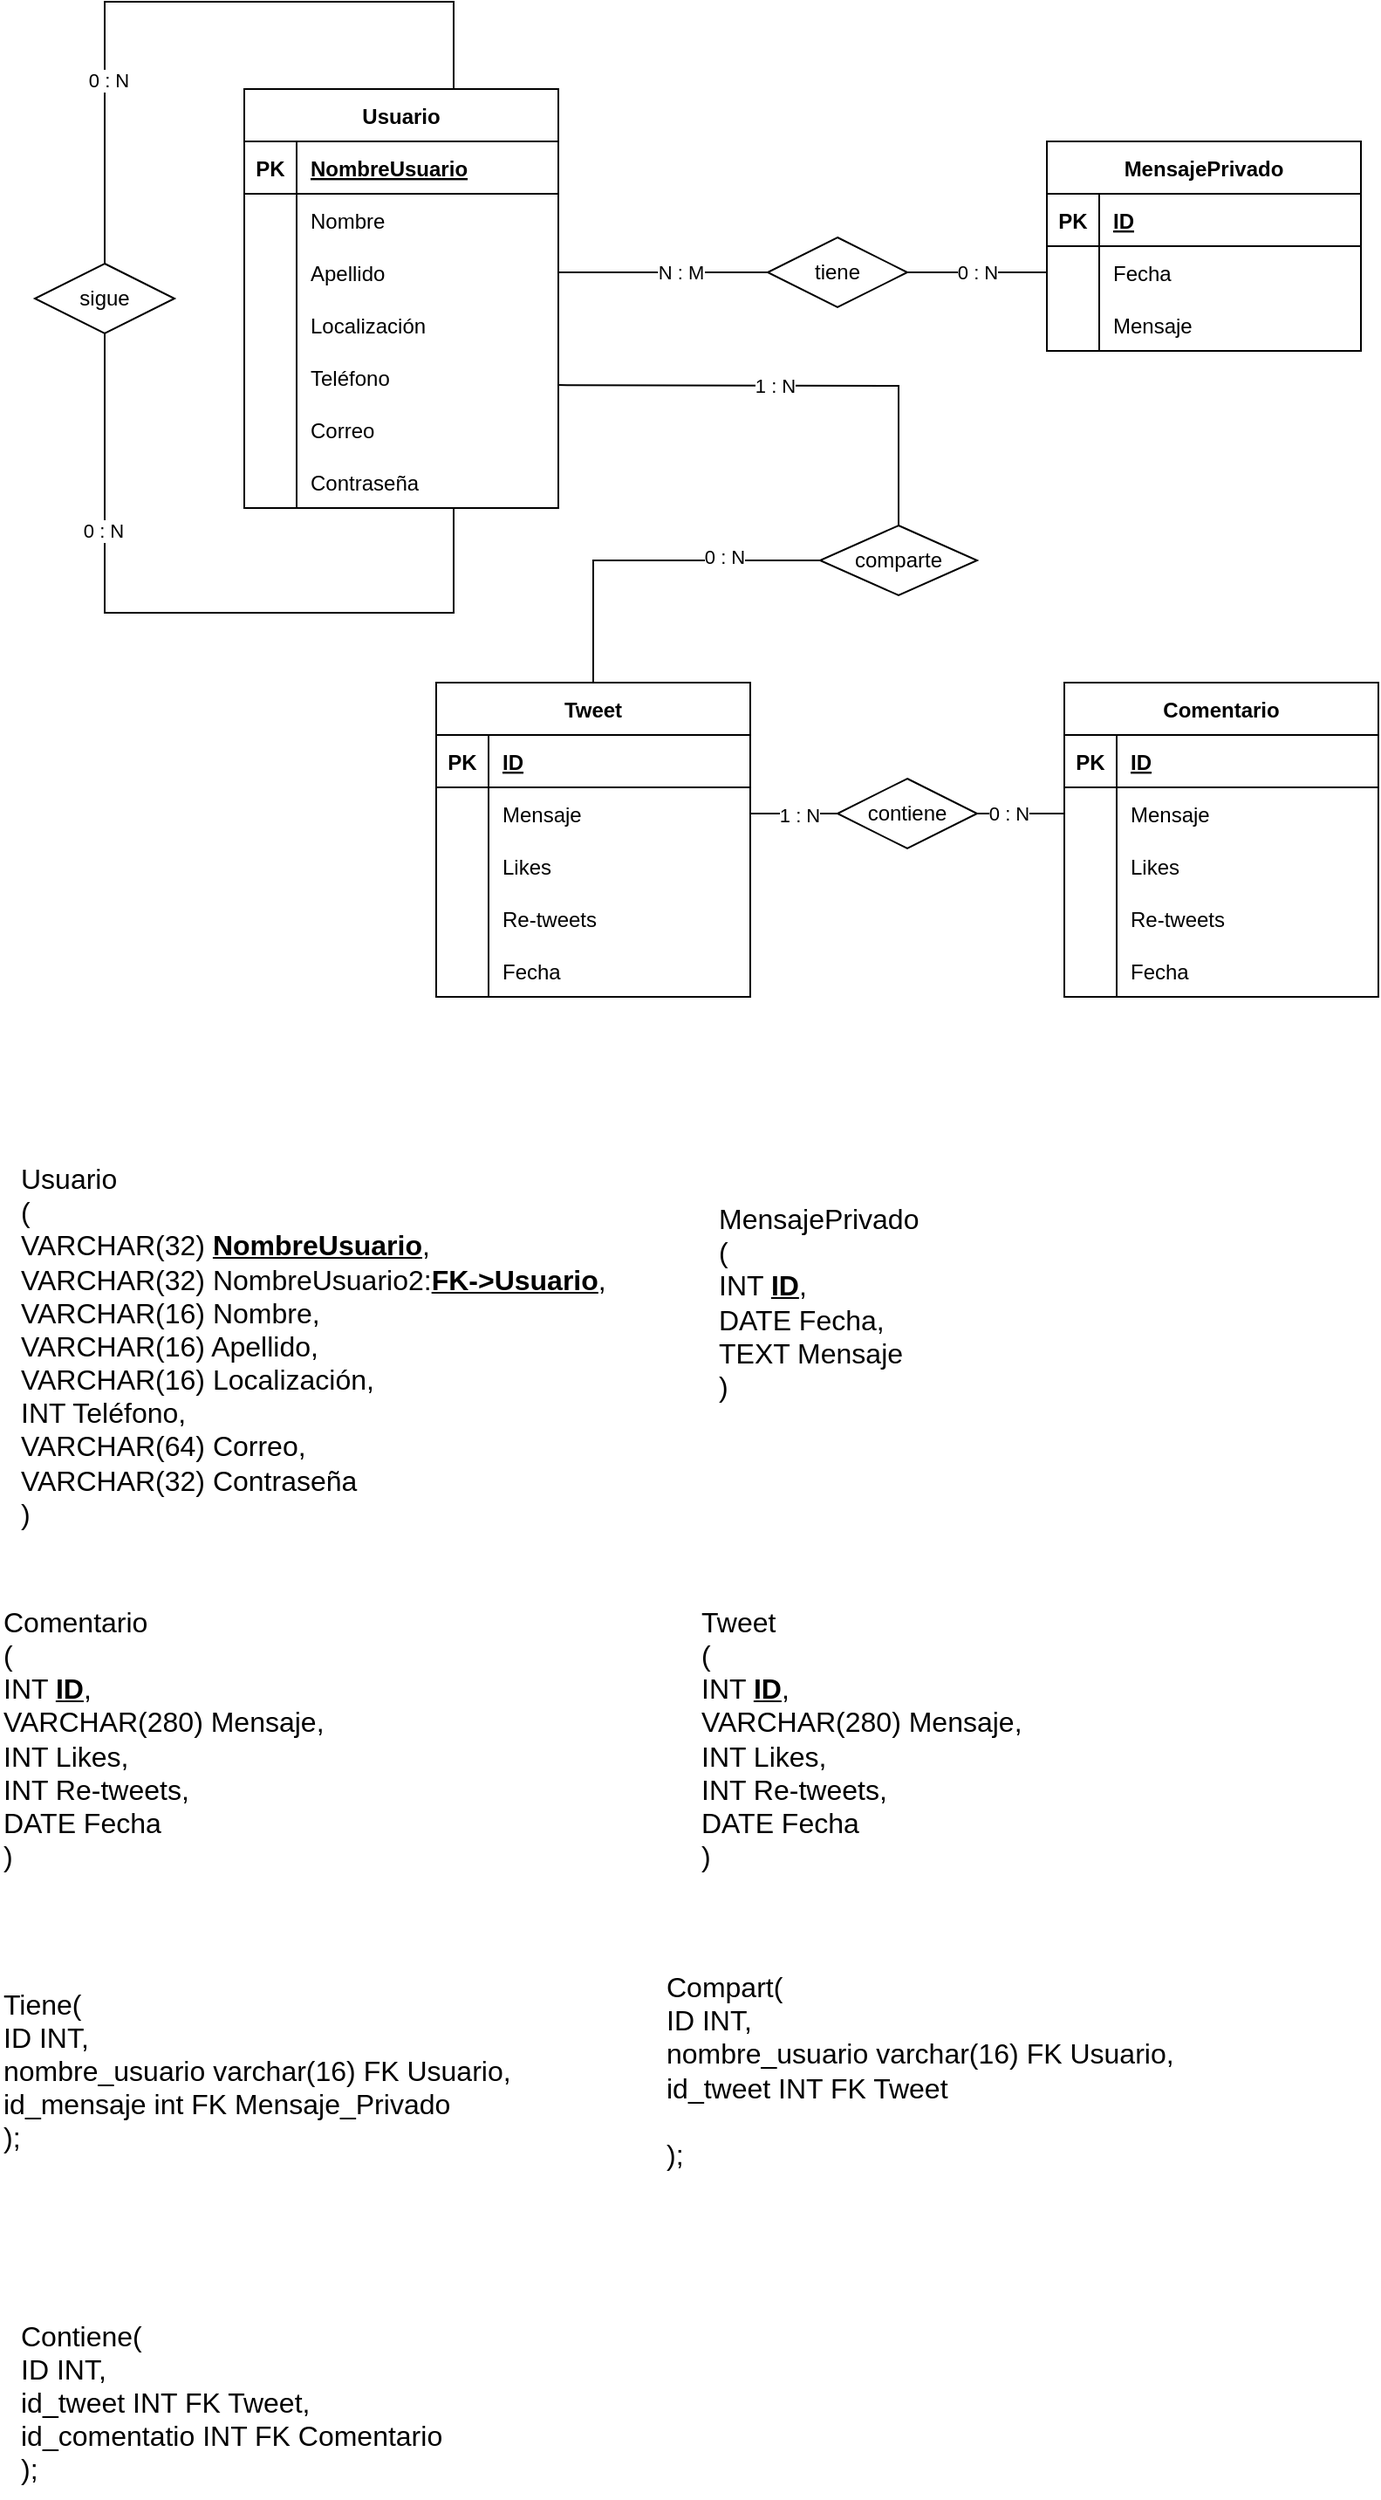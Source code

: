 <mxfile version="20.1.3" type="github">
  <diagram id="up6AhAzrENJBebrE_gta" name="Page-1">
    <mxGraphModel dx="813" dy="575" grid="1" gridSize="10" guides="1" tooltips="1" connect="1" arrows="1" fold="1" page="1" pageScale="1" pageWidth="850" pageHeight="1100" math="0" shadow="0">
      <root>
        <mxCell id="0" />
        <mxCell id="1" parent="0" />
        <mxCell id="ikZgkXh4B07R05J1ahYX-62" style="edgeStyle=orthogonalEdgeStyle;rounded=0;orthogonalLoop=1;jettySize=auto;html=1;entryX=0.5;entryY=0;entryDx=0;entryDy=0;endArrow=none;endFill=0;" parent="1" source="ikZgkXh4B07R05J1ahYX-1" target="ikZgkXh4B07R05J1ahYX-55" edge="1">
          <mxGeometry relative="1" as="geometry">
            <mxPoint x="290" y="20" as="targetPoint" />
            <Array as="points">
              <mxPoint x="290" y="50" />
              <mxPoint x="90" y="50" />
            </Array>
          </mxGeometry>
        </mxCell>
        <mxCell id="ikZgkXh4B07R05J1ahYX-93" value="0 : N" style="edgeLabel;html=1;align=center;verticalAlign=middle;resizable=0;points=[];" parent="ikZgkXh4B07R05J1ahYX-62" vertex="1" connectable="0">
          <mxGeometry x="0.472" y="2" relative="1" as="geometry">
            <mxPoint as="offset" />
          </mxGeometry>
        </mxCell>
        <mxCell id="ikZgkXh4B07R05J1ahYX-1" value="Usuario" style="shape=table;startSize=30;container=1;collapsible=1;childLayout=tableLayout;fixedRows=1;rowLines=0;fontStyle=1;align=center;resizeLast=1;" parent="1" vertex="1">
          <mxGeometry x="170" y="100" width="180" height="240" as="geometry" />
        </mxCell>
        <mxCell id="ikZgkXh4B07R05J1ahYX-2" value="" style="shape=tableRow;horizontal=0;startSize=0;swimlaneHead=0;swimlaneBody=0;fillColor=none;collapsible=0;dropTarget=0;points=[[0,0.5],[1,0.5]];portConstraint=eastwest;top=0;left=0;right=0;bottom=1;" parent="ikZgkXh4B07R05J1ahYX-1" vertex="1">
          <mxGeometry y="30" width="180" height="30" as="geometry" />
        </mxCell>
        <mxCell id="ikZgkXh4B07R05J1ahYX-3" value="PK" style="shape=partialRectangle;connectable=0;fillColor=none;top=0;left=0;bottom=0;right=0;fontStyle=1;overflow=hidden;" parent="ikZgkXh4B07R05J1ahYX-2" vertex="1">
          <mxGeometry width="30" height="30" as="geometry">
            <mxRectangle width="30" height="30" as="alternateBounds" />
          </mxGeometry>
        </mxCell>
        <mxCell id="ikZgkXh4B07R05J1ahYX-4" value="NombreUsuario" style="shape=partialRectangle;connectable=0;fillColor=none;top=0;left=0;bottom=0;right=0;align=left;spacingLeft=6;fontStyle=5;overflow=hidden;" parent="ikZgkXh4B07R05J1ahYX-2" vertex="1">
          <mxGeometry x="30" width="150" height="30" as="geometry">
            <mxRectangle width="150" height="30" as="alternateBounds" />
          </mxGeometry>
        </mxCell>
        <mxCell id="ikZgkXh4B07R05J1ahYX-5" value="" style="shape=tableRow;horizontal=0;startSize=0;swimlaneHead=0;swimlaneBody=0;fillColor=none;collapsible=0;dropTarget=0;points=[[0,0.5],[1,0.5]];portConstraint=eastwest;top=0;left=0;right=0;bottom=0;" parent="ikZgkXh4B07R05J1ahYX-1" vertex="1">
          <mxGeometry y="60" width="180" height="30" as="geometry" />
        </mxCell>
        <mxCell id="ikZgkXh4B07R05J1ahYX-6" value="" style="shape=partialRectangle;connectable=0;fillColor=none;top=0;left=0;bottom=0;right=0;editable=1;overflow=hidden;" parent="ikZgkXh4B07R05J1ahYX-5" vertex="1">
          <mxGeometry width="30" height="30" as="geometry">
            <mxRectangle width="30" height="30" as="alternateBounds" />
          </mxGeometry>
        </mxCell>
        <mxCell id="ikZgkXh4B07R05J1ahYX-7" value="Nombre" style="shape=partialRectangle;connectable=0;fillColor=none;top=0;left=0;bottom=0;right=0;align=left;spacingLeft=6;overflow=hidden;" parent="ikZgkXh4B07R05J1ahYX-5" vertex="1">
          <mxGeometry x="30" width="150" height="30" as="geometry">
            <mxRectangle width="150" height="30" as="alternateBounds" />
          </mxGeometry>
        </mxCell>
        <mxCell id="ikZgkXh4B07R05J1ahYX-8" value="" style="shape=tableRow;horizontal=0;startSize=0;swimlaneHead=0;swimlaneBody=0;fillColor=none;collapsible=0;dropTarget=0;points=[[0,0.5],[1,0.5]];portConstraint=eastwest;top=0;left=0;right=0;bottom=0;" parent="ikZgkXh4B07R05J1ahYX-1" vertex="1">
          <mxGeometry y="90" width="180" height="30" as="geometry" />
        </mxCell>
        <mxCell id="ikZgkXh4B07R05J1ahYX-9" value="" style="shape=partialRectangle;connectable=0;fillColor=none;top=0;left=0;bottom=0;right=0;editable=1;overflow=hidden;" parent="ikZgkXh4B07R05J1ahYX-8" vertex="1">
          <mxGeometry width="30" height="30" as="geometry">
            <mxRectangle width="30" height="30" as="alternateBounds" />
          </mxGeometry>
        </mxCell>
        <mxCell id="ikZgkXh4B07R05J1ahYX-10" value="Apellido" style="shape=partialRectangle;connectable=0;fillColor=none;top=0;left=0;bottom=0;right=0;align=left;spacingLeft=6;overflow=hidden;" parent="ikZgkXh4B07R05J1ahYX-8" vertex="1">
          <mxGeometry x="30" width="150" height="30" as="geometry">
            <mxRectangle width="150" height="30" as="alternateBounds" />
          </mxGeometry>
        </mxCell>
        <mxCell id="ikZgkXh4B07R05J1ahYX-11" value="" style="shape=tableRow;horizontal=0;startSize=0;swimlaneHead=0;swimlaneBody=0;fillColor=none;collapsible=0;dropTarget=0;points=[[0,0.5],[1,0.5]];portConstraint=eastwest;top=0;left=0;right=0;bottom=0;" parent="ikZgkXh4B07R05J1ahYX-1" vertex="1">
          <mxGeometry y="120" width="180" height="30" as="geometry" />
        </mxCell>
        <mxCell id="ikZgkXh4B07R05J1ahYX-12" value="" style="shape=partialRectangle;connectable=0;fillColor=none;top=0;left=0;bottom=0;right=0;editable=1;overflow=hidden;" parent="ikZgkXh4B07R05J1ahYX-11" vertex="1">
          <mxGeometry width="30" height="30" as="geometry">
            <mxRectangle width="30" height="30" as="alternateBounds" />
          </mxGeometry>
        </mxCell>
        <mxCell id="ikZgkXh4B07R05J1ahYX-13" value="Localización" style="shape=partialRectangle;connectable=0;fillColor=none;top=0;left=0;bottom=0;right=0;align=left;spacingLeft=6;overflow=hidden;" parent="ikZgkXh4B07R05J1ahYX-11" vertex="1">
          <mxGeometry x="30" width="150" height="30" as="geometry">
            <mxRectangle width="150" height="30" as="alternateBounds" />
          </mxGeometry>
        </mxCell>
        <mxCell id="ikZgkXh4B07R05J1ahYX-74" value="" style="shape=tableRow;horizontal=0;startSize=0;swimlaneHead=0;swimlaneBody=0;fillColor=none;collapsible=0;dropTarget=0;points=[[0,0.5],[1,0.5]];portConstraint=eastwest;top=0;left=0;right=0;bottom=0;" parent="ikZgkXh4B07R05J1ahYX-1" vertex="1">
          <mxGeometry y="150" width="180" height="30" as="geometry" />
        </mxCell>
        <mxCell id="ikZgkXh4B07R05J1ahYX-75" value="" style="shape=partialRectangle;connectable=0;fillColor=none;top=0;left=0;bottom=0;right=0;editable=1;overflow=hidden;" parent="ikZgkXh4B07R05J1ahYX-74" vertex="1">
          <mxGeometry width="30" height="30" as="geometry">
            <mxRectangle width="30" height="30" as="alternateBounds" />
          </mxGeometry>
        </mxCell>
        <mxCell id="ikZgkXh4B07R05J1ahYX-76" value="Teléfono" style="shape=partialRectangle;connectable=0;fillColor=none;top=0;left=0;bottom=0;right=0;align=left;spacingLeft=6;overflow=hidden;" parent="ikZgkXh4B07R05J1ahYX-74" vertex="1">
          <mxGeometry x="30" width="150" height="30" as="geometry">
            <mxRectangle width="150" height="30" as="alternateBounds" />
          </mxGeometry>
        </mxCell>
        <mxCell id="ikZgkXh4B07R05J1ahYX-77" value="" style="shape=tableRow;horizontal=0;startSize=0;swimlaneHead=0;swimlaneBody=0;fillColor=none;collapsible=0;dropTarget=0;points=[[0,0.5],[1,0.5]];portConstraint=eastwest;top=0;left=0;right=0;bottom=0;" parent="ikZgkXh4B07R05J1ahYX-1" vertex="1">
          <mxGeometry y="180" width="180" height="30" as="geometry" />
        </mxCell>
        <mxCell id="ikZgkXh4B07R05J1ahYX-78" value="" style="shape=partialRectangle;connectable=0;fillColor=none;top=0;left=0;bottom=0;right=0;editable=1;overflow=hidden;" parent="ikZgkXh4B07R05J1ahYX-77" vertex="1">
          <mxGeometry width="30" height="30" as="geometry">
            <mxRectangle width="30" height="30" as="alternateBounds" />
          </mxGeometry>
        </mxCell>
        <mxCell id="ikZgkXh4B07R05J1ahYX-79" value="Correo" style="shape=partialRectangle;connectable=0;fillColor=none;top=0;left=0;bottom=0;right=0;align=left;spacingLeft=6;overflow=hidden;" parent="ikZgkXh4B07R05J1ahYX-77" vertex="1">
          <mxGeometry x="30" width="150" height="30" as="geometry">
            <mxRectangle width="150" height="30" as="alternateBounds" />
          </mxGeometry>
        </mxCell>
        <mxCell id="ikZgkXh4B07R05J1ahYX-80" value="" style="shape=tableRow;horizontal=0;startSize=0;swimlaneHead=0;swimlaneBody=0;fillColor=none;collapsible=0;dropTarget=0;points=[[0,0.5],[1,0.5]];portConstraint=eastwest;top=0;left=0;right=0;bottom=0;" parent="ikZgkXh4B07R05J1ahYX-1" vertex="1">
          <mxGeometry y="210" width="180" height="30" as="geometry" />
        </mxCell>
        <mxCell id="ikZgkXh4B07R05J1ahYX-81" value="" style="shape=partialRectangle;connectable=0;fillColor=none;top=0;left=0;bottom=0;right=0;editable=1;overflow=hidden;" parent="ikZgkXh4B07R05J1ahYX-80" vertex="1">
          <mxGeometry width="30" height="30" as="geometry">
            <mxRectangle width="30" height="30" as="alternateBounds" />
          </mxGeometry>
        </mxCell>
        <mxCell id="ikZgkXh4B07R05J1ahYX-82" value="Contraseña" style="shape=partialRectangle;connectable=0;fillColor=none;top=0;left=0;bottom=0;right=0;align=left;spacingLeft=6;overflow=hidden;" parent="ikZgkXh4B07R05J1ahYX-80" vertex="1">
          <mxGeometry x="30" width="150" height="30" as="geometry">
            <mxRectangle width="150" height="30" as="alternateBounds" />
          </mxGeometry>
        </mxCell>
        <mxCell id="ikZgkXh4B07R05J1ahYX-14" value="Comentario" style="shape=table;startSize=30;container=1;collapsible=1;childLayout=tableLayout;fixedRows=1;rowLines=0;fontStyle=1;align=center;resizeLast=1;" parent="1" vertex="1">
          <mxGeometry x="640" y="440" width="180" height="180" as="geometry" />
        </mxCell>
        <mxCell id="ikZgkXh4B07R05J1ahYX-15" value="" style="shape=tableRow;horizontal=0;startSize=0;swimlaneHead=0;swimlaneBody=0;fillColor=none;collapsible=0;dropTarget=0;points=[[0,0.5],[1,0.5]];portConstraint=eastwest;top=0;left=0;right=0;bottom=1;" parent="ikZgkXh4B07R05J1ahYX-14" vertex="1">
          <mxGeometry y="30" width="180" height="30" as="geometry" />
        </mxCell>
        <mxCell id="ikZgkXh4B07R05J1ahYX-16" value="PK" style="shape=partialRectangle;connectable=0;fillColor=none;top=0;left=0;bottom=0;right=0;fontStyle=1;overflow=hidden;" parent="ikZgkXh4B07R05J1ahYX-15" vertex="1">
          <mxGeometry width="30" height="30" as="geometry">
            <mxRectangle width="30" height="30" as="alternateBounds" />
          </mxGeometry>
        </mxCell>
        <mxCell id="ikZgkXh4B07R05J1ahYX-17" value="ID" style="shape=partialRectangle;connectable=0;fillColor=none;top=0;left=0;bottom=0;right=0;align=left;spacingLeft=6;fontStyle=5;overflow=hidden;" parent="ikZgkXh4B07R05J1ahYX-15" vertex="1">
          <mxGeometry x="30" width="150" height="30" as="geometry">
            <mxRectangle width="150" height="30" as="alternateBounds" />
          </mxGeometry>
        </mxCell>
        <mxCell id="ikZgkXh4B07R05J1ahYX-18" value="" style="shape=tableRow;horizontal=0;startSize=0;swimlaneHead=0;swimlaneBody=0;fillColor=none;collapsible=0;dropTarget=0;points=[[0,0.5],[1,0.5]];portConstraint=eastwest;top=0;left=0;right=0;bottom=0;" parent="ikZgkXh4B07R05J1ahYX-14" vertex="1">
          <mxGeometry y="60" width="180" height="30" as="geometry" />
        </mxCell>
        <mxCell id="ikZgkXh4B07R05J1ahYX-19" value="" style="shape=partialRectangle;connectable=0;fillColor=none;top=0;left=0;bottom=0;right=0;editable=1;overflow=hidden;" parent="ikZgkXh4B07R05J1ahYX-18" vertex="1">
          <mxGeometry width="30" height="30" as="geometry">
            <mxRectangle width="30" height="30" as="alternateBounds" />
          </mxGeometry>
        </mxCell>
        <mxCell id="ikZgkXh4B07R05J1ahYX-20" value="Mensaje" style="shape=partialRectangle;connectable=0;fillColor=none;top=0;left=0;bottom=0;right=0;align=left;spacingLeft=6;overflow=hidden;" parent="ikZgkXh4B07R05J1ahYX-18" vertex="1">
          <mxGeometry x="30" width="150" height="30" as="geometry">
            <mxRectangle width="150" height="30" as="alternateBounds" />
          </mxGeometry>
        </mxCell>
        <mxCell id="ikZgkXh4B07R05J1ahYX-21" value="" style="shape=tableRow;horizontal=0;startSize=0;swimlaneHead=0;swimlaneBody=0;fillColor=none;collapsible=0;dropTarget=0;points=[[0,0.5],[1,0.5]];portConstraint=eastwest;top=0;left=0;right=0;bottom=0;" parent="ikZgkXh4B07R05J1ahYX-14" vertex="1">
          <mxGeometry y="90" width="180" height="30" as="geometry" />
        </mxCell>
        <mxCell id="ikZgkXh4B07R05J1ahYX-22" value="" style="shape=partialRectangle;connectable=0;fillColor=none;top=0;left=0;bottom=0;right=0;editable=1;overflow=hidden;" parent="ikZgkXh4B07R05J1ahYX-21" vertex="1">
          <mxGeometry width="30" height="30" as="geometry">
            <mxRectangle width="30" height="30" as="alternateBounds" />
          </mxGeometry>
        </mxCell>
        <mxCell id="ikZgkXh4B07R05J1ahYX-23" value="Likes" style="shape=partialRectangle;connectable=0;fillColor=none;top=0;left=0;bottom=0;right=0;align=left;spacingLeft=6;overflow=hidden;" parent="ikZgkXh4B07R05J1ahYX-21" vertex="1">
          <mxGeometry x="30" width="150" height="30" as="geometry">
            <mxRectangle width="150" height="30" as="alternateBounds" />
          </mxGeometry>
        </mxCell>
        <mxCell id="ikZgkXh4B07R05J1ahYX-24" value="" style="shape=tableRow;horizontal=0;startSize=0;swimlaneHead=0;swimlaneBody=0;fillColor=none;collapsible=0;dropTarget=0;points=[[0,0.5],[1,0.5]];portConstraint=eastwest;top=0;left=0;right=0;bottom=0;" parent="ikZgkXh4B07R05J1ahYX-14" vertex="1">
          <mxGeometry y="120" width="180" height="30" as="geometry" />
        </mxCell>
        <mxCell id="ikZgkXh4B07R05J1ahYX-25" value="" style="shape=partialRectangle;connectable=0;fillColor=none;top=0;left=0;bottom=0;right=0;editable=1;overflow=hidden;" parent="ikZgkXh4B07R05J1ahYX-24" vertex="1">
          <mxGeometry width="30" height="30" as="geometry">
            <mxRectangle width="30" height="30" as="alternateBounds" />
          </mxGeometry>
        </mxCell>
        <mxCell id="ikZgkXh4B07R05J1ahYX-26" value="Re-tweets" style="shape=partialRectangle;connectable=0;fillColor=none;top=0;left=0;bottom=0;right=0;align=left;spacingLeft=6;overflow=hidden;" parent="ikZgkXh4B07R05J1ahYX-24" vertex="1">
          <mxGeometry x="30" width="150" height="30" as="geometry">
            <mxRectangle width="150" height="30" as="alternateBounds" />
          </mxGeometry>
        </mxCell>
        <mxCell id="ikZgkXh4B07R05J1ahYX-86" value="" style="shape=tableRow;horizontal=0;startSize=0;swimlaneHead=0;swimlaneBody=0;fillColor=none;collapsible=0;dropTarget=0;points=[[0,0.5],[1,0.5]];portConstraint=eastwest;top=0;left=0;right=0;bottom=0;" parent="ikZgkXh4B07R05J1ahYX-14" vertex="1">
          <mxGeometry y="150" width="180" height="30" as="geometry" />
        </mxCell>
        <mxCell id="ikZgkXh4B07R05J1ahYX-87" value="" style="shape=partialRectangle;connectable=0;fillColor=none;top=0;left=0;bottom=0;right=0;editable=1;overflow=hidden;" parent="ikZgkXh4B07R05J1ahYX-86" vertex="1">
          <mxGeometry width="30" height="30" as="geometry">
            <mxRectangle width="30" height="30" as="alternateBounds" />
          </mxGeometry>
        </mxCell>
        <mxCell id="ikZgkXh4B07R05J1ahYX-88" value="Fecha" style="shape=partialRectangle;connectable=0;fillColor=none;top=0;left=0;bottom=0;right=0;align=left;spacingLeft=6;overflow=hidden;" parent="ikZgkXh4B07R05J1ahYX-86" vertex="1">
          <mxGeometry x="30" width="150" height="30" as="geometry">
            <mxRectangle width="150" height="30" as="alternateBounds" />
          </mxGeometry>
        </mxCell>
        <mxCell id="ikZgkXh4B07R05J1ahYX-27" value="Tweet" style="shape=table;startSize=30;container=1;collapsible=1;childLayout=tableLayout;fixedRows=1;rowLines=0;fontStyle=1;align=center;resizeLast=1;" parent="1" vertex="1">
          <mxGeometry x="280" y="440" width="180" height="180" as="geometry" />
        </mxCell>
        <mxCell id="ikZgkXh4B07R05J1ahYX-28" value="" style="shape=tableRow;horizontal=0;startSize=0;swimlaneHead=0;swimlaneBody=0;fillColor=none;collapsible=0;dropTarget=0;points=[[0,0.5],[1,0.5]];portConstraint=eastwest;top=0;left=0;right=0;bottom=1;" parent="ikZgkXh4B07R05J1ahYX-27" vertex="1">
          <mxGeometry y="30" width="180" height="30" as="geometry" />
        </mxCell>
        <mxCell id="ikZgkXh4B07R05J1ahYX-29" value="PK" style="shape=partialRectangle;connectable=0;fillColor=none;top=0;left=0;bottom=0;right=0;fontStyle=1;overflow=hidden;" parent="ikZgkXh4B07R05J1ahYX-28" vertex="1">
          <mxGeometry width="30" height="30" as="geometry">
            <mxRectangle width="30" height="30" as="alternateBounds" />
          </mxGeometry>
        </mxCell>
        <mxCell id="ikZgkXh4B07R05J1ahYX-30" value="ID" style="shape=partialRectangle;connectable=0;fillColor=none;top=0;left=0;bottom=0;right=0;align=left;spacingLeft=6;fontStyle=5;overflow=hidden;" parent="ikZgkXh4B07R05J1ahYX-28" vertex="1">
          <mxGeometry x="30" width="150" height="30" as="geometry">
            <mxRectangle width="150" height="30" as="alternateBounds" />
          </mxGeometry>
        </mxCell>
        <mxCell id="ikZgkXh4B07R05J1ahYX-31" value="" style="shape=tableRow;horizontal=0;startSize=0;swimlaneHead=0;swimlaneBody=0;fillColor=none;collapsible=0;dropTarget=0;points=[[0,0.5],[1,0.5]];portConstraint=eastwest;top=0;left=0;right=0;bottom=0;" parent="ikZgkXh4B07R05J1ahYX-27" vertex="1">
          <mxGeometry y="60" width="180" height="30" as="geometry" />
        </mxCell>
        <mxCell id="ikZgkXh4B07R05J1ahYX-32" value="" style="shape=partialRectangle;connectable=0;fillColor=none;top=0;left=0;bottom=0;right=0;editable=1;overflow=hidden;" parent="ikZgkXh4B07R05J1ahYX-31" vertex="1">
          <mxGeometry width="30" height="30" as="geometry">
            <mxRectangle width="30" height="30" as="alternateBounds" />
          </mxGeometry>
        </mxCell>
        <mxCell id="ikZgkXh4B07R05J1ahYX-33" value="Mensaje" style="shape=partialRectangle;connectable=0;fillColor=none;top=0;left=0;bottom=0;right=0;align=left;spacingLeft=6;overflow=hidden;" parent="ikZgkXh4B07R05J1ahYX-31" vertex="1">
          <mxGeometry x="30" width="150" height="30" as="geometry">
            <mxRectangle width="150" height="30" as="alternateBounds" />
          </mxGeometry>
        </mxCell>
        <mxCell id="ikZgkXh4B07R05J1ahYX-34" value="" style="shape=tableRow;horizontal=0;startSize=0;swimlaneHead=0;swimlaneBody=0;fillColor=none;collapsible=0;dropTarget=0;points=[[0,0.5],[1,0.5]];portConstraint=eastwest;top=0;left=0;right=0;bottom=0;" parent="ikZgkXh4B07R05J1ahYX-27" vertex="1">
          <mxGeometry y="90" width="180" height="30" as="geometry" />
        </mxCell>
        <mxCell id="ikZgkXh4B07R05J1ahYX-35" value="" style="shape=partialRectangle;connectable=0;fillColor=none;top=0;left=0;bottom=0;right=0;editable=1;overflow=hidden;" parent="ikZgkXh4B07R05J1ahYX-34" vertex="1">
          <mxGeometry width="30" height="30" as="geometry">
            <mxRectangle width="30" height="30" as="alternateBounds" />
          </mxGeometry>
        </mxCell>
        <mxCell id="ikZgkXh4B07R05J1ahYX-36" value="Likes" style="shape=partialRectangle;connectable=0;fillColor=none;top=0;left=0;bottom=0;right=0;align=left;spacingLeft=6;overflow=hidden;" parent="ikZgkXh4B07R05J1ahYX-34" vertex="1">
          <mxGeometry x="30" width="150" height="30" as="geometry">
            <mxRectangle width="150" height="30" as="alternateBounds" />
          </mxGeometry>
        </mxCell>
        <mxCell id="ikZgkXh4B07R05J1ahYX-37" value="" style="shape=tableRow;horizontal=0;startSize=0;swimlaneHead=0;swimlaneBody=0;fillColor=none;collapsible=0;dropTarget=0;points=[[0,0.5],[1,0.5]];portConstraint=eastwest;top=0;left=0;right=0;bottom=0;" parent="ikZgkXh4B07R05J1ahYX-27" vertex="1">
          <mxGeometry y="120" width="180" height="30" as="geometry" />
        </mxCell>
        <mxCell id="ikZgkXh4B07R05J1ahYX-38" value="" style="shape=partialRectangle;connectable=0;fillColor=none;top=0;left=0;bottom=0;right=0;editable=1;overflow=hidden;" parent="ikZgkXh4B07R05J1ahYX-37" vertex="1">
          <mxGeometry width="30" height="30" as="geometry">
            <mxRectangle width="30" height="30" as="alternateBounds" />
          </mxGeometry>
        </mxCell>
        <mxCell id="ikZgkXh4B07R05J1ahYX-39" value="Re-tweets" style="shape=partialRectangle;connectable=0;fillColor=none;top=0;left=0;bottom=0;right=0;align=left;spacingLeft=6;overflow=hidden;" parent="ikZgkXh4B07R05J1ahYX-37" vertex="1">
          <mxGeometry x="30" width="150" height="30" as="geometry">
            <mxRectangle width="150" height="30" as="alternateBounds" />
          </mxGeometry>
        </mxCell>
        <mxCell id="ikZgkXh4B07R05J1ahYX-89" value="" style="shape=tableRow;horizontal=0;startSize=0;swimlaneHead=0;swimlaneBody=0;fillColor=none;collapsible=0;dropTarget=0;points=[[0,0.5],[1,0.5]];portConstraint=eastwest;top=0;left=0;right=0;bottom=0;" parent="ikZgkXh4B07R05J1ahYX-27" vertex="1">
          <mxGeometry y="150" width="180" height="30" as="geometry" />
        </mxCell>
        <mxCell id="ikZgkXh4B07R05J1ahYX-90" value="" style="shape=partialRectangle;connectable=0;fillColor=none;top=0;left=0;bottom=0;right=0;editable=1;overflow=hidden;" parent="ikZgkXh4B07R05J1ahYX-89" vertex="1">
          <mxGeometry width="30" height="30" as="geometry">
            <mxRectangle width="30" height="30" as="alternateBounds" />
          </mxGeometry>
        </mxCell>
        <mxCell id="ikZgkXh4B07R05J1ahYX-91" value="Fecha" style="shape=partialRectangle;connectable=0;fillColor=none;top=0;left=0;bottom=0;right=0;align=left;spacingLeft=6;overflow=hidden;" parent="ikZgkXh4B07R05J1ahYX-89" vertex="1">
          <mxGeometry x="30" width="150" height="30" as="geometry">
            <mxRectangle width="150" height="30" as="alternateBounds" />
          </mxGeometry>
        </mxCell>
        <mxCell id="ikZgkXh4B07R05J1ahYX-40" value="MensajePrivado" style="shape=table;startSize=30;container=1;collapsible=1;childLayout=tableLayout;fixedRows=1;rowLines=0;fontStyle=1;align=center;resizeLast=1;" parent="1" vertex="1">
          <mxGeometry x="630" y="130" width="180" height="120" as="geometry" />
        </mxCell>
        <mxCell id="ikZgkXh4B07R05J1ahYX-41" value="" style="shape=tableRow;horizontal=0;startSize=0;swimlaneHead=0;swimlaneBody=0;fillColor=none;collapsible=0;dropTarget=0;points=[[0,0.5],[1,0.5]];portConstraint=eastwest;top=0;left=0;right=0;bottom=1;" parent="ikZgkXh4B07R05J1ahYX-40" vertex="1">
          <mxGeometry y="30" width="180" height="30" as="geometry" />
        </mxCell>
        <mxCell id="ikZgkXh4B07R05J1ahYX-42" value="PK" style="shape=partialRectangle;connectable=0;fillColor=none;top=0;left=0;bottom=0;right=0;fontStyle=1;overflow=hidden;" parent="ikZgkXh4B07R05J1ahYX-41" vertex="1">
          <mxGeometry width="30" height="30" as="geometry">
            <mxRectangle width="30" height="30" as="alternateBounds" />
          </mxGeometry>
        </mxCell>
        <mxCell id="ikZgkXh4B07R05J1ahYX-43" value="ID" style="shape=partialRectangle;connectable=0;fillColor=none;top=0;left=0;bottom=0;right=0;align=left;spacingLeft=6;fontStyle=5;overflow=hidden;" parent="ikZgkXh4B07R05J1ahYX-41" vertex="1">
          <mxGeometry x="30" width="150" height="30" as="geometry">
            <mxRectangle width="150" height="30" as="alternateBounds" />
          </mxGeometry>
        </mxCell>
        <mxCell id="ikZgkXh4B07R05J1ahYX-44" value="" style="shape=tableRow;horizontal=0;startSize=0;swimlaneHead=0;swimlaneBody=0;fillColor=none;collapsible=0;dropTarget=0;points=[[0,0.5],[1,0.5]];portConstraint=eastwest;top=0;left=0;right=0;bottom=0;" parent="ikZgkXh4B07R05J1ahYX-40" vertex="1">
          <mxGeometry y="60" width="180" height="30" as="geometry" />
        </mxCell>
        <mxCell id="ikZgkXh4B07R05J1ahYX-45" value="" style="shape=partialRectangle;connectable=0;fillColor=none;top=0;left=0;bottom=0;right=0;editable=1;overflow=hidden;" parent="ikZgkXh4B07R05J1ahYX-44" vertex="1">
          <mxGeometry width="30" height="30" as="geometry">
            <mxRectangle width="30" height="30" as="alternateBounds" />
          </mxGeometry>
        </mxCell>
        <mxCell id="ikZgkXh4B07R05J1ahYX-46" value="Fecha" style="shape=partialRectangle;connectable=0;fillColor=none;top=0;left=0;bottom=0;right=0;align=left;spacingLeft=6;overflow=hidden;" parent="ikZgkXh4B07R05J1ahYX-44" vertex="1">
          <mxGeometry x="30" width="150" height="30" as="geometry">
            <mxRectangle width="150" height="30" as="alternateBounds" />
          </mxGeometry>
        </mxCell>
        <mxCell id="ikZgkXh4B07R05J1ahYX-47" value="" style="shape=tableRow;horizontal=0;startSize=0;swimlaneHead=0;swimlaneBody=0;fillColor=none;collapsible=0;dropTarget=0;points=[[0,0.5],[1,0.5]];portConstraint=eastwest;top=0;left=0;right=0;bottom=0;" parent="ikZgkXh4B07R05J1ahYX-40" vertex="1">
          <mxGeometry y="90" width="180" height="30" as="geometry" />
        </mxCell>
        <mxCell id="ikZgkXh4B07R05J1ahYX-48" value="" style="shape=partialRectangle;connectable=0;fillColor=none;top=0;left=0;bottom=0;right=0;editable=1;overflow=hidden;" parent="ikZgkXh4B07R05J1ahYX-47" vertex="1">
          <mxGeometry width="30" height="30" as="geometry">
            <mxRectangle width="30" height="30" as="alternateBounds" />
          </mxGeometry>
        </mxCell>
        <mxCell id="ikZgkXh4B07R05J1ahYX-49" value="Mensaje" style="shape=partialRectangle;connectable=0;fillColor=none;top=0;left=0;bottom=0;right=0;align=left;spacingLeft=6;overflow=hidden;" parent="ikZgkXh4B07R05J1ahYX-47" vertex="1">
          <mxGeometry x="30" width="150" height="30" as="geometry">
            <mxRectangle width="150" height="30" as="alternateBounds" />
          </mxGeometry>
        </mxCell>
        <mxCell id="ikZgkXh4B07R05J1ahYX-63" style="edgeStyle=orthogonalEdgeStyle;rounded=0;orthogonalLoop=1;jettySize=auto;html=1;entryX=0.5;entryY=1;entryDx=0;entryDy=0;endArrow=none;endFill=0;" parent="1" source="ikZgkXh4B07R05J1ahYX-55" target="ikZgkXh4B07R05J1ahYX-1" edge="1">
          <mxGeometry relative="1" as="geometry">
            <Array as="points">
              <mxPoint x="90" y="400" />
              <mxPoint x="290" y="400" />
            </Array>
          </mxGeometry>
        </mxCell>
        <mxCell id="ikZgkXh4B07R05J1ahYX-92" value="0 : N" style="edgeLabel;html=1;align=center;verticalAlign=middle;resizable=0;points=[];" parent="ikZgkXh4B07R05J1ahYX-63" vertex="1" connectable="0">
          <mxGeometry x="-0.498" y="-1" relative="1" as="geometry">
            <mxPoint as="offset" />
          </mxGeometry>
        </mxCell>
        <mxCell id="ikZgkXh4B07R05J1ahYX-55" value="sigue" style="shape=rhombus;perimeter=rhombusPerimeter;whiteSpace=wrap;html=1;align=center;" parent="1" vertex="1">
          <mxGeometry x="50" y="200" width="80" height="40" as="geometry" />
        </mxCell>
        <mxCell id="ikZgkXh4B07R05J1ahYX-66" style="edgeStyle=orthogonalEdgeStyle;rounded=0;orthogonalLoop=1;jettySize=auto;html=1;endArrow=none;endFill=0;entryX=0;entryY=0.5;entryDx=0;entryDy=0;" parent="1" source="ikZgkXh4B07R05J1ahYX-64" target="ikZgkXh4B07R05J1ahYX-44" edge="1">
          <mxGeometry relative="1" as="geometry">
            <mxPoint x="600" y="225" as="targetPoint" />
          </mxGeometry>
        </mxCell>
        <mxCell id="ikZgkXh4B07R05J1ahYX-96" value="0 : N" style="edgeLabel;html=1;align=center;verticalAlign=middle;resizable=0;points=[];" parent="ikZgkXh4B07R05J1ahYX-66" vertex="1" connectable="0">
          <mxGeometry x="0.225" y="-1" relative="1" as="geometry">
            <mxPoint x="-9" y="-1" as="offset" />
          </mxGeometry>
        </mxCell>
        <mxCell id="ikZgkXh4B07R05J1ahYX-64" value="tiene" style="shape=rhombus;perimeter=rhombusPerimeter;whiteSpace=wrap;html=1;align=center;" parent="1" vertex="1">
          <mxGeometry x="470" y="185" width="80" height="40" as="geometry" />
        </mxCell>
        <mxCell id="ikZgkXh4B07R05J1ahYX-65" style="edgeStyle=orthogonalEdgeStyle;rounded=0;orthogonalLoop=1;jettySize=auto;html=1;entryX=0;entryY=0.5;entryDx=0;entryDy=0;endArrow=none;endFill=0;" parent="1" source="ikZgkXh4B07R05J1ahYX-8" target="ikZgkXh4B07R05J1ahYX-64" edge="1">
          <mxGeometry relative="1" as="geometry" />
        </mxCell>
        <mxCell id="ikZgkXh4B07R05J1ahYX-95" value="N : M" style="edgeLabel;html=1;align=center;verticalAlign=middle;resizable=0;points=[];" parent="ikZgkXh4B07R05J1ahYX-65" vertex="1" connectable="0">
          <mxGeometry x="-0.117" y="2" relative="1" as="geometry">
            <mxPoint x="17" y="2" as="offset" />
          </mxGeometry>
        </mxCell>
        <mxCell id="ikZgkXh4B07R05J1ahYX-69" style="edgeStyle=orthogonalEdgeStyle;rounded=0;orthogonalLoop=1;jettySize=auto;html=1;exitX=0;exitY=0.5;exitDx=0;exitDy=0;endArrow=none;endFill=0;" parent="1" source="ikZgkXh4B07R05J1ahYX-67" target="ikZgkXh4B07R05J1ahYX-27" edge="1">
          <mxGeometry relative="1" as="geometry" />
        </mxCell>
        <mxCell id="ikZgkXh4B07R05J1ahYX-99" value="0 : N" style="edgeLabel;html=1;align=center;verticalAlign=middle;resizable=0;points=[];" parent="ikZgkXh4B07R05J1ahYX-69" vertex="1" connectable="0">
          <mxGeometry x="-0.45" y="-2" relative="1" as="geometry">
            <mxPoint as="offset" />
          </mxGeometry>
        </mxCell>
        <mxCell id="ikZgkXh4B07R05J1ahYX-107" style="edgeStyle=orthogonalEdgeStyle;rounded=0;orthogonalLoop=1;jettySize=auto;html=1;entryX=0.5;entryY=1;entryDx=0;entryDy=0;endArrow=none;endFill=0;" parent="1" source="ikZgkXh4B07R05J1ahYX-67" edge="1">
          <mxGeometry relative="1" as="geometry">
            <Array as="points">
              <mxPoint x="545" y="350" />
              <mxPoint x="545" y="350" />
            </Array>
            <mxPoint x="545" y="350" as="targetPoint" />
          </mxGeometry>
        </mxCell>
        <mxCell id="ikZgkXh4B07R05J1ahYX-67" value="&lt;div&gt;comparte&lt;/div&gt;" style="shape=rhombus;perimeter=rhombusPerimeter;whiteSpace=wrap;html=1;align=center;" parent="1" vertex="1">
          <mxGeometry x="500" y="350" width="90" height="40" as="geometry" />
        </mxCell>
        <mxCell id="ikZgkXh4B07R05J1ahYX-68" style="edgeStyle=orthogonalEdgeStyle;rounded=0;orthogonalLoop=1;jettySize=auto;html=1;exitX=0.999;exitY=0.652;exitDx=0;exitDy=0;endArrow=none;endFill=0;entryX=0.5;entryY=0;entryDx=0;entryDy=0;exitPerimeter=0;" parent="1" source="ikZgkXh4B07R05J1ahYX-74" target="ikZgkXh4B07R05J1ahYX-67" edge="1">
          <mxGeometry relative="1" as="geometry">
            <mxPoint x="355" y="235" as="sourcePoint" />
            <mxPoint x="545" y="340" as="targetPoint" />
            <Array as="points">
              <mxPoint x="355" y="270" />
              <mxPoint x="545" y="270" />
            </Array>
          </mxGeometry>
        </mxCell>
        <mxCell id="ikZgkXh4B07R05J1ahYX-98" value="1 : N" style="edgeLabel;html=1;align=center;verticalAlign=middle;resizable=0;points=[];" parent="ikZgkXh4B07R05J1ahYX-68" vertex="1" connectable="0">
          <mxGeometry x="-0.104" relative="1" as="geometry">
            <mxPoint as="offset" />
          </mxGeometry>
        </mxCell>
        <mxCell id="ikZgkXh4B07R05J1ahYX-73" style="edgeStyle=orthogonalEdgeStyle;rounded=0;orthogonalLoop=1;jettySize=auto;html=1;entryX=0;entryY=0.5;entryDx=0;entryDy=0;endArrow=none;endFill=0;" parent="1" source="ikZgkXh4B07R05J1ahYX-71" target="ikZgkXh4B07R05J1ahYX-18" edge="1">
          <mxGeometry relative="1" as="geometry" />
        </mxCell>
        <mxCell id="ikZgkXh4B07R05J1ahYX-102" value="&lt;div&gt;0 : N&lt;/div&gt;" style="edgeLabel;html=1;align=center;verticalAlign=middle;resizable=0;points=[];" parent="ikZgkXh4B07R05J1ahYX-73" vertex="1" connectable="0">
          <mxGeometry x="-0.274" y="-2" relative="1" as="geometry">
            <mxPoint y="-2" as="offset" />
          </mxGeometry>
        </mxCell>
        <mxCell id="ikZgkXh4B07R05J1ahYX-71" value="contiene" style="shape=rhombus;perimeter=rhombusPerimeter;whiteSpace=wrap;html=1;align=center;" parent="1" vertex="1">
          <mxGeometry x="510" y="495" width="80" height="40" as="geometry" />
        </mxCell>
        <mxCell id="ikZgkXh4B07R05J1ahYX-72" style="edgeStyle=orthogonalEdgeStyle;rounded=0;orthogonalLoop=1;jettySize=auto;html=1;entryX=0;entryY=0.5;entryDx=0;entryDy=0;endArrow=none;endFill=0;" parent="1" source="ikZgkXh4B07R05J1ahYX-31" target="ikZgkXh4B07R05J1ahYX-71" edge="1">
          <mxGeometry relative="1" as="geometry" />
        </mxCell>
        <mxCell id="ikZgkXh4B07R05J1ahYX-101" value="1 : N" style="edgeLabel;html=1;align=center;verticalAlign=middle;resizable=0;points=[];" parent="ikZgkXh4B07R05J1ahYX-72" vertex="1" connectable="0">
          <mxGeometry x="0.147" y="-1" relative="1" as="geometry">
            <mxPoint x="-1" as="offset" />
          </mxGeometry>
        </mxCell>
        <mxCell id="w30pUO687feLMz2gYSIe-1" value="&lt;div align=&quot;left&quot;&gt;Usuario&lt;/div&gt;&lt;div align=&quot;left&quot;&gt;(&lt;u style=&quot;font-size: 16px;&quot;&gt;&lt;b style=&quot;font-size: 16px;&quot;&gt;&lt;br&gt;&lt;/b&gt;&lt;/u&gt;&lt;/div&gt;&lt;div align=&quot;left&quot;&gt;VARCHAR(32) &lt;u style=&quot;font-size: 16px;&quot;&gt;&lt;b style=&quot;font-size: 16px;&quot;&gt;NombreUsuario&lt;/b&gt;&lt;/u&gt;,&lt;/div&gt;&lt;div align=&quot;left&quot;&gt;&lt;span style=&quot;font-size: 16px;&quot;&gt;&lt;span style=&quot;font-size: 16px;&quot;&gt;VARCHAR(32) NombreUsuario2:&lt;u&gt;&lt;b&gt;FK-&amp;gt;Usuario&lt;/b&gt;&lt;/u&gt;,&lt;/span&gt;&lt;/span&gt;&lt;/div&gt;&lt;div align=&quot;left&quot;&gt;VARCHAR(16) Nombre,&lt;/div&gt;&lt;div align=&quot;left&quot;&gt;VARCHAR(16) Apellido,&lt;/div&gt;&lt;div align=&quot;left&quot;&gt;VARCHAR(16) Localización,&lt;/div&gt;&lt;div align=&quot;left&quot;&gt;INT Teléfono,&lt;/div&gt;&lt;div align=&quot;left&quot;&gt;VARCHAR(64) Correo,&lt;/div&gt;&lt;div align=&quot;left&quot;&gt;VARCHAR(32) Contraseña&lt;/div&gt;&lt;div align=&quot;left&quot;&gt;)&lt;/div&gt;" style="text;html=1;align=left;verticalAlign=middle;resizable=0;points=[];autosize=1;strokeColor=none;fillColor=none;fontSize=16;" parent="1" vertex="1">
          <mxGeometry x="40" y="710" width="360" height="220" as="geometry" />
        </mxCell>
        <mxCell id="w30pUO687feLMz2gYSIe-2" value="&lt;div align=&quot;left&quot;&gt;MensajePrivado&lt;/div&gt;&lt;div align=&quot;left&quot;&gt;(&lt;u&gt;&lt;b&gt;&lt;br&gt;&lt;/b&gt;&lt;/u&gt;&lt;/div&gt;&lt;div align=&quot;left&quot;&gt;INT &lt;u&gt;&lt;b&gt;ID&lt;/b&gt;&lt;/u&gt;,&lt;/div&gt;&lt;div align=&quot;left&quot;&gt;DATE Fecha,&lt;/div&gt;&lt;div align=&quot;left&quot;&gt;TEXT Mensaje&lt;/div&gt;&lt;div align=&quot;left&quot;&gt;)&lt;/div&gt;" style="text;html=1;align=left;verticalAlign=middle;resizable=0;points=[];autosize=1;strokeColor=none;fillColor=none;fontSize=16;" parent="1" vertex="1">
          <mxGeometry x="440" y="730" width="140" height="130" as="geometry" />
        </mxCell>
        <mxCell id="w30pUO687feLMz2gYSIe-3" value="&lt;div align=&quot;left&quot;&gt;Tweet&lt;/div&gt;&lt;div align=&quot;left&quot;&gt;(&lt;/div&gt;&lt;div align=&quot;left&quot;&gt;INT &lt;u&gt;&lt;b&gt;ID&lt;/b&gt;&lt;/u&gt;,&lt;/div&gt;&lt;div align=&quot;left&quot;&gt;VARCHAR(280) Mensaje,&lt;/div&gt;&lt;div align=&quot;left&quot;&gt;INT Likes,&lt;/div&gt;&lt;div align=&quot;left&quot;&gt;INT Re-tweets,&lt;/div&gt;&lt;div align=&quot;left&quot;&gt;DATE Fecha&lt;/div&gt;&lt;div align=&quot;left&quot;&gt;)&lt;/div&gt;" style="text;html=1;align=left;verticalAlign=middle;resizable=0;points=[];autosize=1;strokeColor=none;fillColor=none;fontSize=16;" parent="1" vertex="1">
          <mxGeometry x="430" y="960" width="210" height="170" as="geometry" />
        </mxCell>
        <mxCell id="w30pUO687feLMz2gYSIe-4" value="&lt;div align=&quot;left&quot;&gt;Comentario&lt;/div&gt;&lt;div align=&quot;left&quot;&gt;(&lt;/div&gt;&lt;div align=&quot;left&quot;&gt;INT &lt;u&gt;&lt;b&gt;ID&lt;/b&gt;&lt;/u&gt;,&lt;/div&gt;&lt;div align=&quot;left&quot;&gt;VARCHAR(280) Mensaje,&lt;/div&gt;&lt;div align=&quot;left&quot;&gt;INT Likes,&lt;/div&gt;&lt;div align=&quot;left&quot;&gt;INT Re-tweets,&lt;/div&gt;&lt;div align=&quot;left&quot;&gt;DATE Fecha&lt;/div&gt;&lt;div align=&quot;left&quot;&gt;)&lt;/div&gt;" style="text;html=1;align=left;verticalAlign=middle;resizable=0;points=[];autosize=1;strokeColor=none;fillColor=none;fontSize=16;" parent="1" vertex="1">
          <mxGeometry x="30" y="960" width="210" height="170" as="geometry" />
        </mxCell>
        <mxCell id="45ojC2_4GuEpPjXjmEqq-1" value="&lt;div align=&quot;left&quot;&gt;Tiene(&lt;/div&gt;&lt;div align=&quot;left&quot;&gt;ID INT,&lt;/div&gt;&lt;div align=&quot;left&quot;&gt;nombre_usuario varchar(16) FK Usuario,&lt;/div&gt;&lt;div align=&quot;left&quot;&gt;id_mensaje int FK Mensaje_Privado&lt;/div&gt;&lt;div align=&quot;left&quot;&gt;);&lt;/div&gt;" style="text;html=1;align=left;verticalAlign=middle;resizable=0;points=[];autosize=1;strokeColor=none;fillColor=none;fontSize=16;" vertex="1" parent="1">
          <mxGeometry x="30" y="1180" width="310" height="110" as="geometry" />
        </mxCell>
        <mxCell id="45ojC2_4GuEpPjXjmEqq-2" value="&lt;div align=&quot;left&quot;&gt;Compart(&lt;/div&gt;&lt;div align=&quot;left&quot;&gt;ID INT,&lt;/div&gt;nombre_usuario varchar(16) FK Usuario,&lt;br&gt;id_tweet INT FK Tweet&lt;br&gt;&lt;div align=&quot;left&quot;&gt;&amp;nbsp;&lt;/div&gt;&lt;div align=&quot;left&quot;&gt;);&lt;/div&gt;" style="text;html=1;align=left;verticalAlign=middle;resizable=0;points=[];autosize=1;strokeColor=none;fillColor=none;fontSize=16;" vertex="1" parent="1">
          <mxGeometry x="410" y="1170" width="310" height="130" as="geometry" />
        </mxCell>
        <mxCell id="45ojC2_4GuEpPjXjmEqq-3" value="Contiene(&lt;br&gt;ID INT,&lt;br&gt;id_tweet INT FK Tweet,&lt;br&gt;id_comentatio INT FK Comentario&lt;br&gt;);" style="text;html=1;align=left;verticalAlign=middle;resizable=0;points=[];autosize=1;strokeColor=none;fillColor=none;fontSize=16;" vertex="1" parent="1">
          <mxGeometry x="40" y="1370" width="270" height="110" as="geometry" />
        </mxCell>
      </root>
    </mxGraphModel>
  </diagram>
</mxfile>
